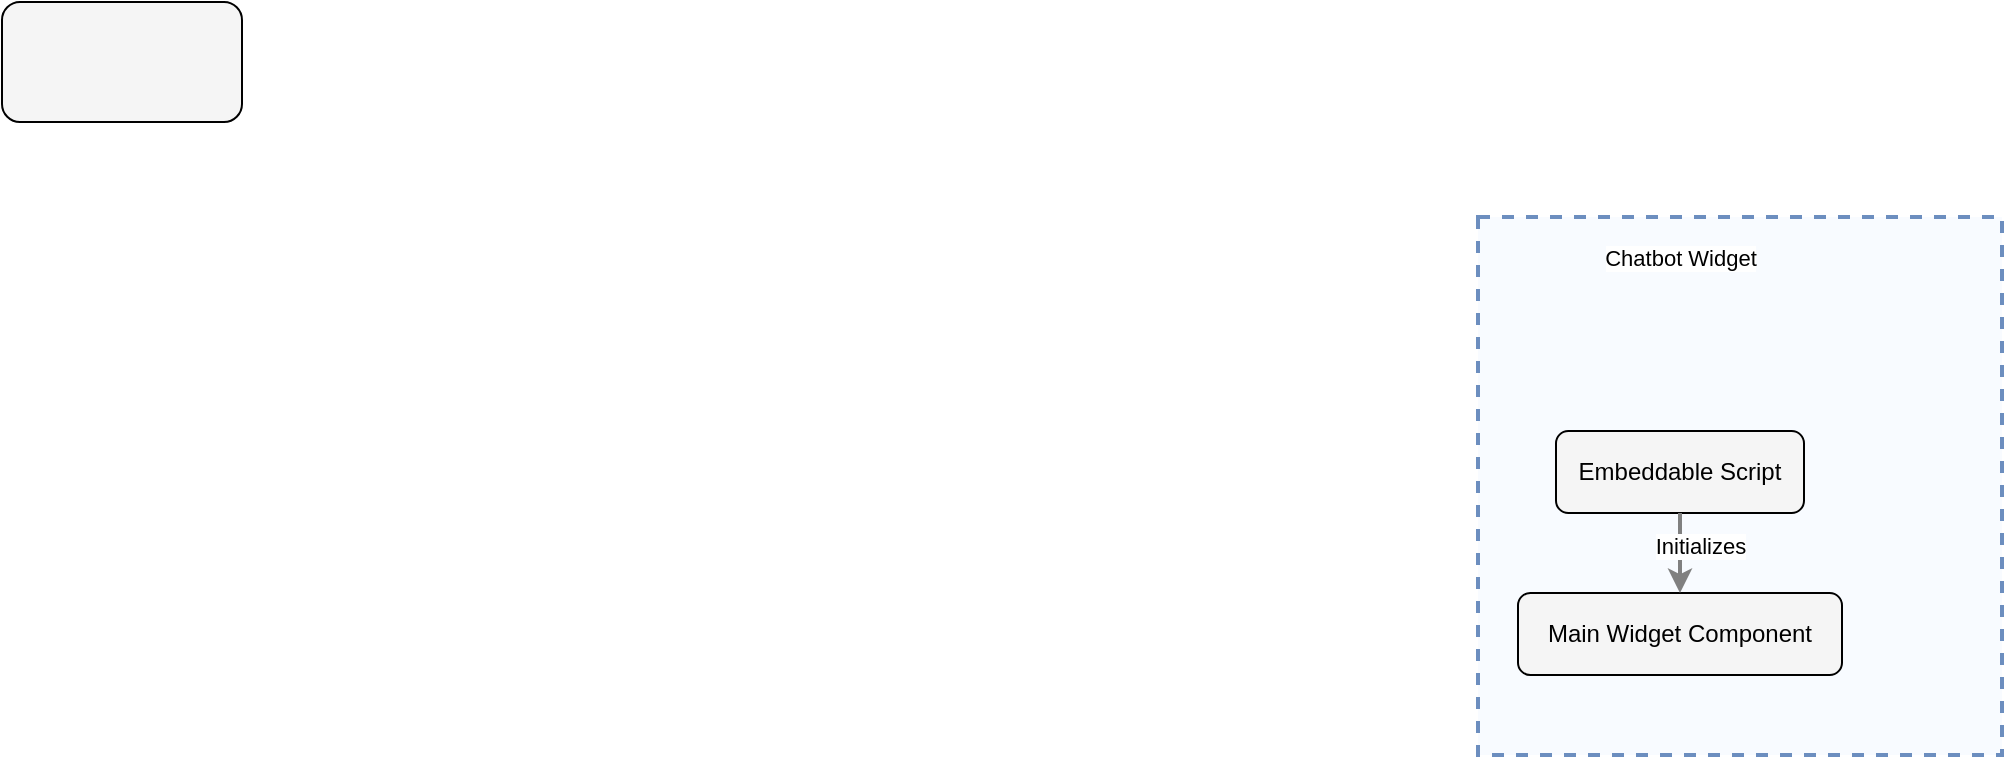 <?xml version="1.0" encoding="UTF-8"?>
        <mxfile version="14.6.5" type="device">
          <diagram id="codeviz-diagram" name="System Diagram">
            <mxGraphModel dx="1000" dy="1000" grid="1" gridSize="10" guides="1" tooltips="1" connect="1" arrows="1" fold="1" page="1" pageScale="1" pageWidth="1169" pageHeight="827" math="0" shadow="0">
              <root>
                <mxCell id="0"/>
                <mxCell id="1" parent="0"/>
                <mxCell id="chatbot_widget_boundary" value="" style="html=1;whiteSpace=wrap;container=1;fillColor=#dae8fc;strokeColor=#6c8ebf;dashed=1;fillOpacity=20;strokeWidth=2;containerType=none;recursiveResize=0;movable=1;resizable=1;autosize=0;dropTarget=0" vertex="1" parent="temp-wrapper-a57a65a6-8eb1-4e1c-bc43-918617a2b375">
                  <mxGeometry x="738" y="107.5" width="262" height="269" as="geometry"/>
                </mxCell>
                <mxCell id="chatbot_widget_boundary_label" value="Chatbot Widget" style="edgeLabel;html=1;align=center;verticalAlign=middle;resizable=0;labelBackgroundColor=white;spacing=5" vertex="1" parent="temp-wrapper-a57a65a6-8eb1-4e1c-bc43-918617a2b375">
                  <mxGeometry x="746" y="115.5" width="186" height="24" as="geometry"/>
                </mxCell>
                <mxCell id="temp-wrapper-a57a65a6-8eb1-4e1c-bc43-918617a2b375" value="" style="rounded=1;whiteSpace=wrap;html=1;fillColor=#f5f5f5" vertex="1" parent="1">
                      <mxGeometry x="0" y="0" width="120" height="60" as="geometry"/>
                    </mxCell>
<mxCell id="widget_main" value="Main Widget Component" style="rounded=1;whiteSpace=wrap;html=1;fillColor=#f5f5f5" vertex="1" parent="chatbot_widget_boundary">
                      <mxGeometry x="20" y="188" width="162" height="41" as="geometry"/>
                    </mxCell>
<mxCell id="widget_script" value="Embeddable Script" style="rounded=1;whiteSpace=wrap;html=1;fillColor=#f5f5f5" vertex="1" parent="chatbot_widget_boundary">
                      <mxGeometry x="39" y="107" width="124" height="41" as="geometry"/>
                    </mxCell>
                <mxCell id="edge-e-widget_script-widget_main" style="edgeStyle=orthogonalEdgeStyle;rounded=1;orthogonalLoop=1;jettySize=auto;html=1;strokeColor=#808080;strokeWidth=2;jumpStyle=arc;jumpSize=10;spacing=15;labelBackgroundColor=white;labelBorderColor=none" edge="1" parent="1" source="widget_script" target="widget_main">
                    <mxGeometry relative="1" as="geometry"/>
                  </mxCell>
                  <mxCell id="edge-e-widget_script-widget_main_label" value="Initializes" style="edgeLabel;html=1;align=center;verticalAlign=middle;resizable=0;points=[];" vertex="1" connectable="0" parent="edge-e-widget_script-widget_main">
                    <mxGeometry x="-0.2" y="10" relative="1" as="geometry">
                      <mxPoint as="offset"/>
                    </mxGeometry>
                  </mxCell>
              </root>
            </mxGraphModel>
          </diagram>
        </mxfile>